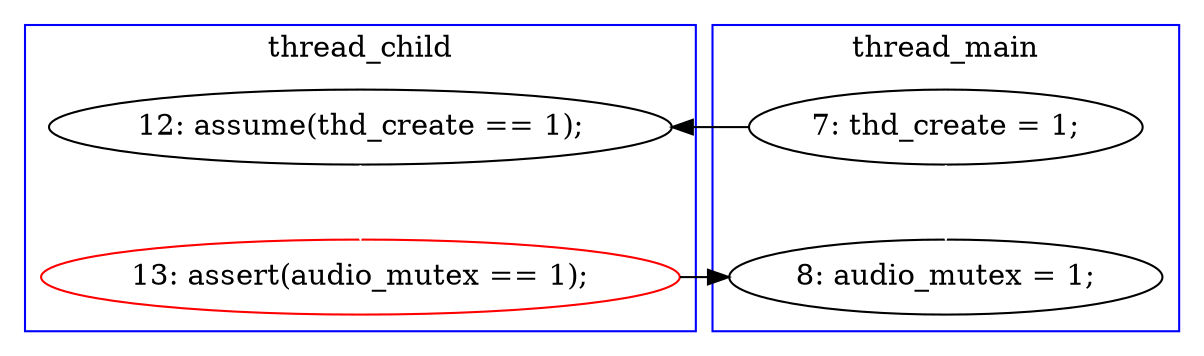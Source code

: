 digraph Counterexample {
	7 -> 8 [color = white, style = solid]
	8 -> 9 [color = black, style = solid, constraint = false]
	5 -> 7 [color = black, style = solid, constraint = false]
	5 -> 9 [color = white, style = solid]
	subgraph cluster1 {
		label = thread_main
		color = blue
		9  [label = "8: audio_mutex = 1;"]
		5  [label = "7: thd_create = 1;"]
	}
	subgraph cluster2 {
		label = thread_child
		color = blue
		8  [label = "13: assert(audio_mutex == 1);", color = red]
		7  [label = "12: assume(thd_create == 1);"]
	}
}